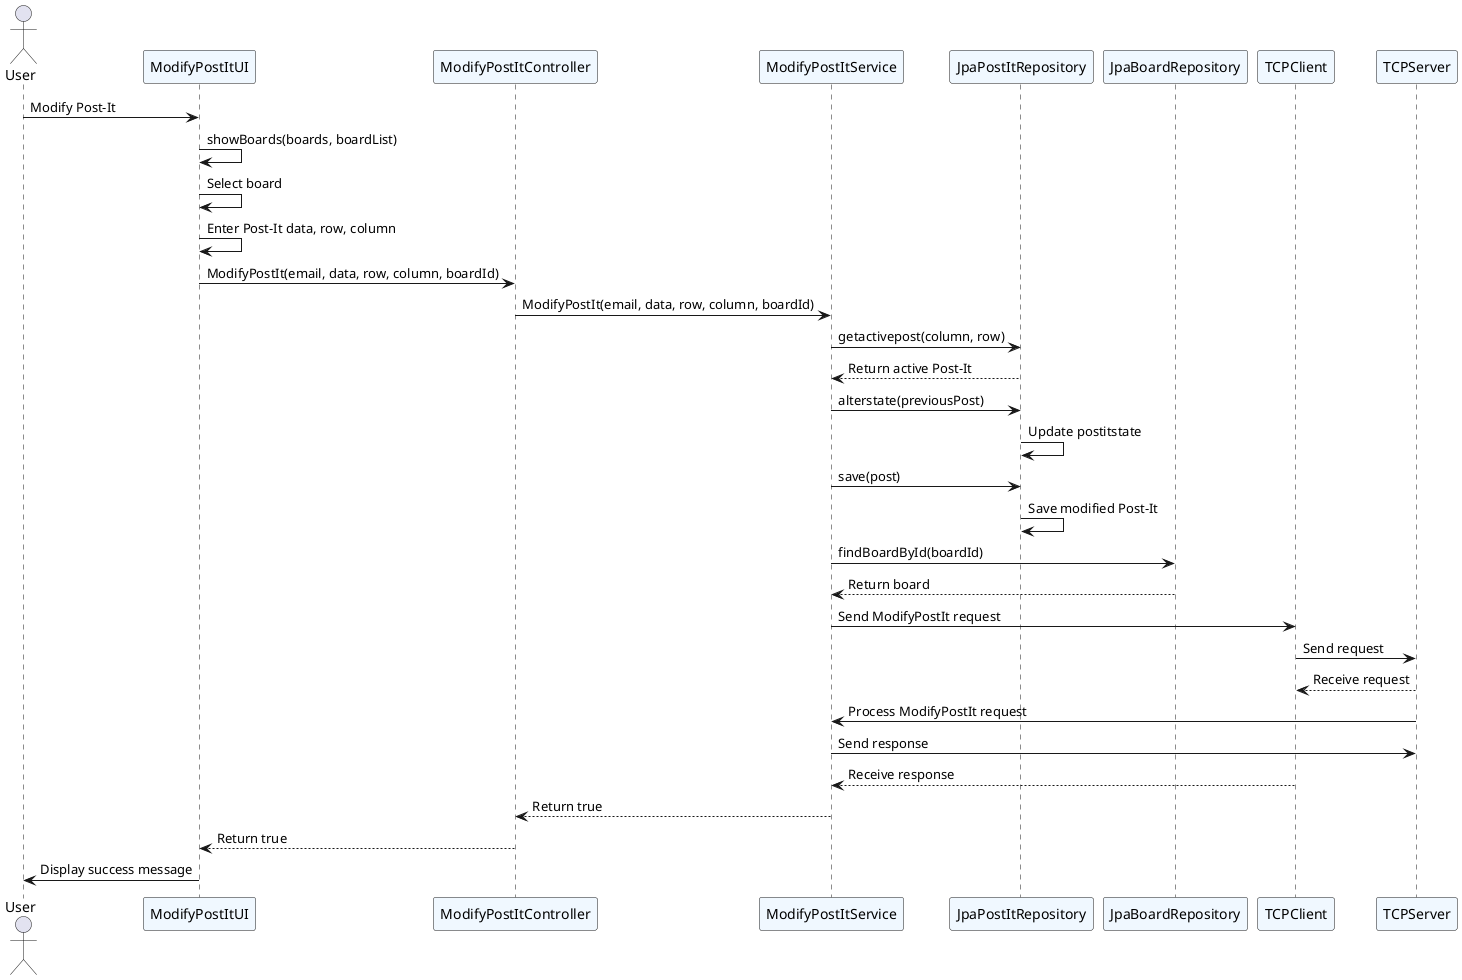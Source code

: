 @startuml
skinparam participant {
    backgroundColor AliceBlue
}

actor User
participant ModifyPostItUI
participant ModifyPostItController
participant ModifyPostItService
participant JpaPostItRepository
participant JpaBoardRepository
participant TCPClient
participant TCPServer

User -> ModifyPostItUI: Modify Post-It
ModifyPostItUI -> ModifyPostItUI: showBoards(boards, boardList)
ModifyPostItUI -> ModifyPostItUI: Select board
ModifyPostItUI -> ModifyPostItUI: Enter Post-It data, row, column
ModifyPostItUI -> ModifyPostItController: ModifyPostIt(email, data, row, column, boardId)
ModifyPostItController -> ModifyPostItService: ModifyPostIt(email, data, row, column, boardId)
ModifyPostItService -> JpaPostItRepository: getactivepost(column, row)
JpaPostItRepository --> ModifyPostItService: Return active Post-It
ModifyPostItService -> JpaPostItRepository: alterstate(previousPost)
JpaPostItRepository -> JpaPostItRepository: Update postitstate
ModifyPostItService -> JpaPostItRepository: save(post)
JpaPostItRepository -> JpaPostItRepository: Save modified Post-It
ModifyPostItService -> JpaBoardRepository: findBoardById(boardId)
JpaBoardRepository --> ModifyPostItService: Return board
ModifyPostItService -> TCPClient: Send ModifyPostIt request
TCPClient -> TCPServer: Send request
TCPServer --> TCPClient: Receive request
TCPServer -> ModifyPostItService: Process ModifyPostIt request
ModifyPostItService -> TCPServer: Send response
TCPClient --> ModifyPostItService: Receive response
ModifyPostItService --> ModifyPostItController: Return true
ModifyPostItController --> ModifyPostItUI: Return true
ModifyPostItUI -> User: Display success message

@enduml
